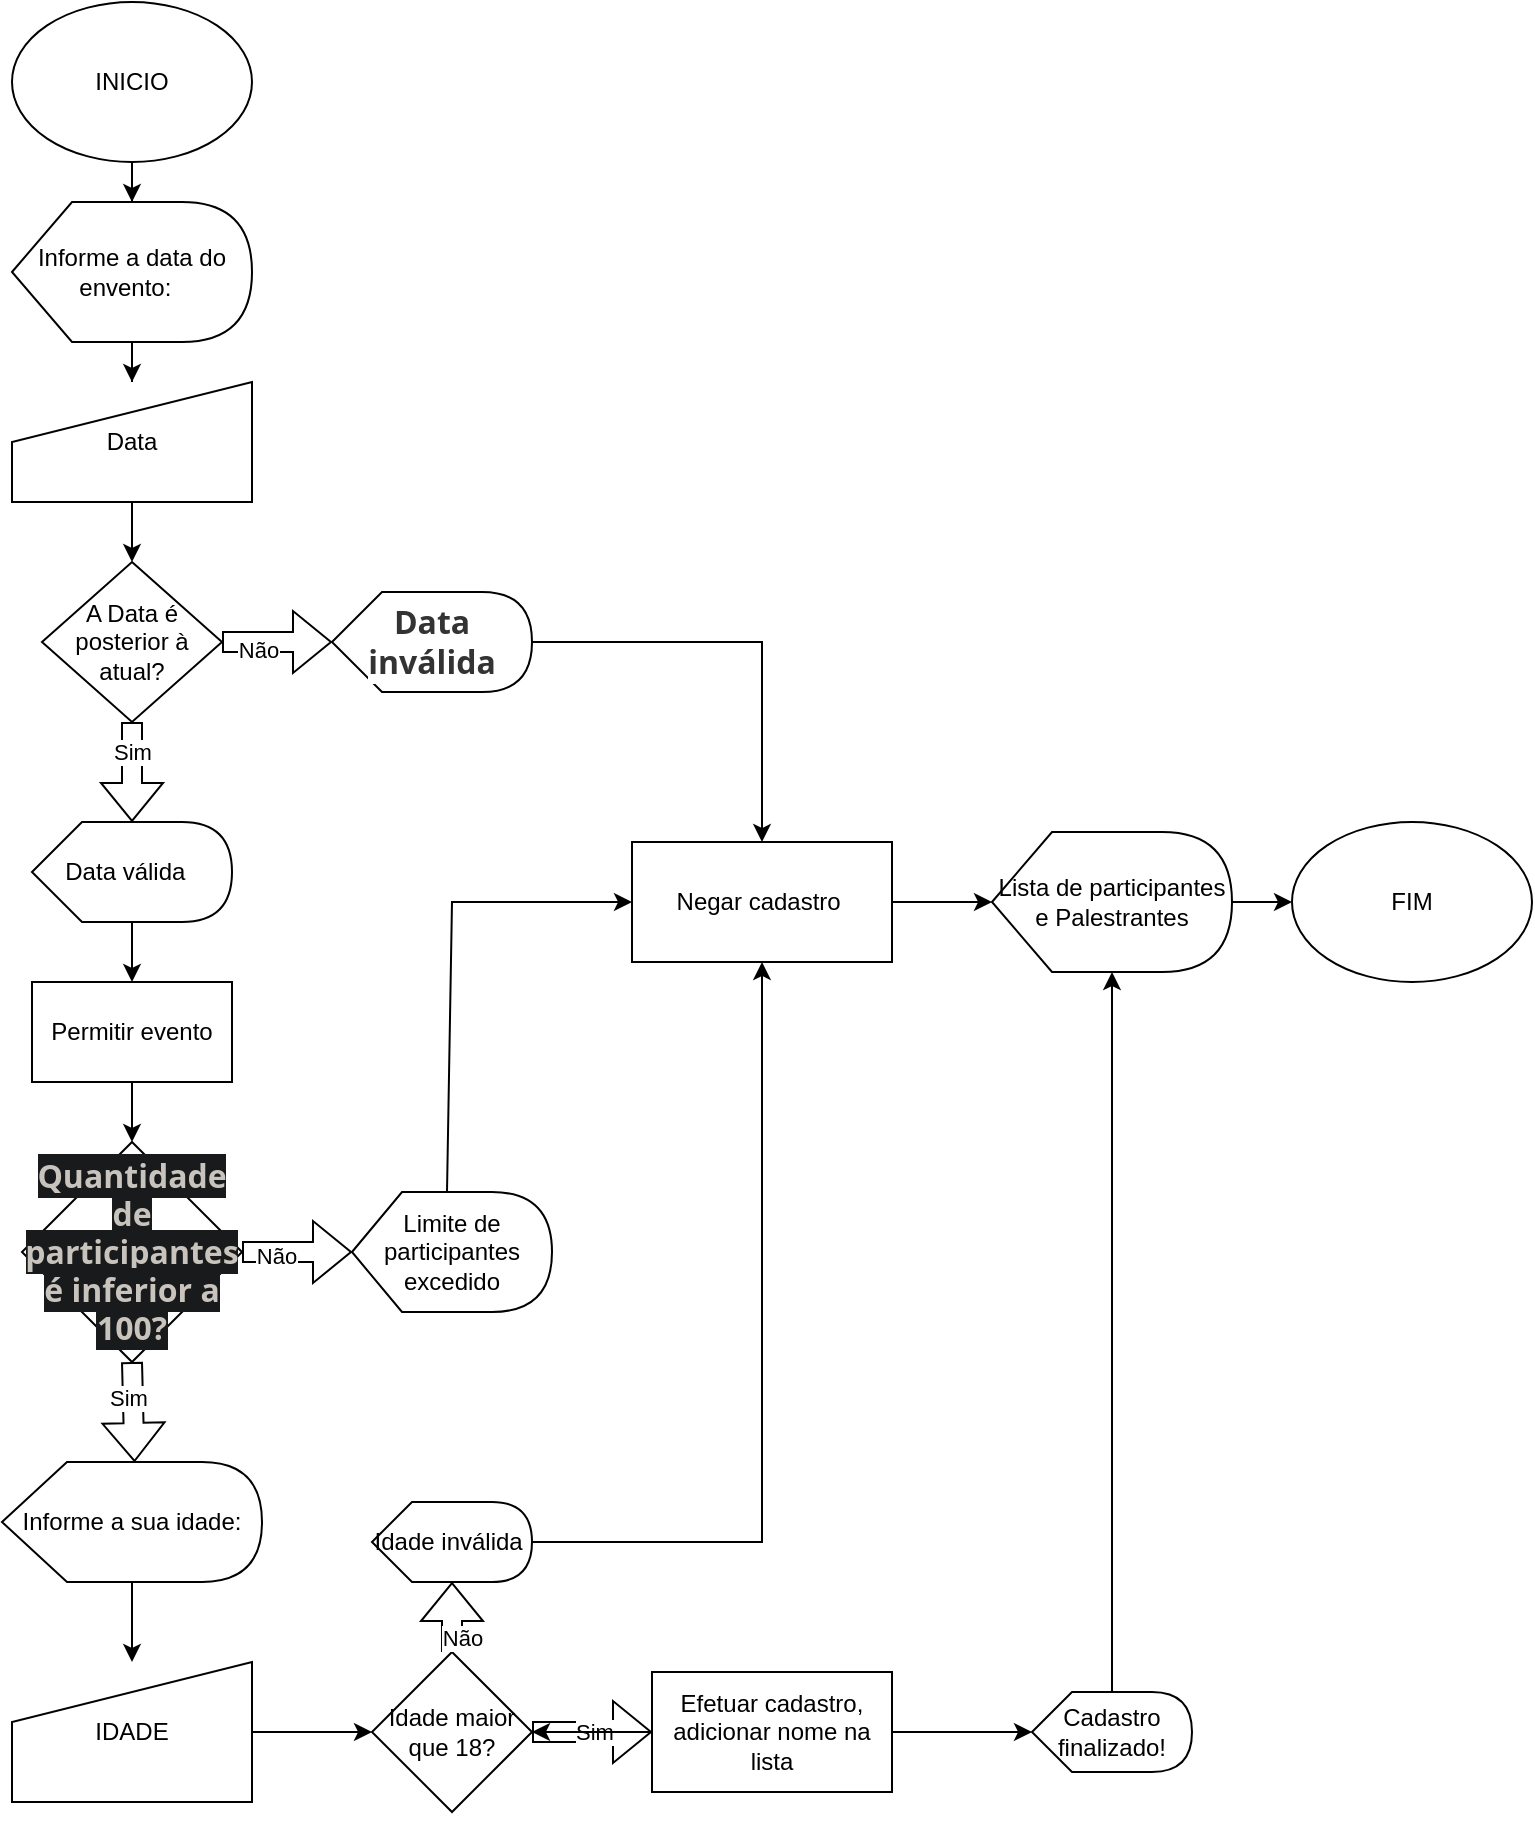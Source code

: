 <mxfile version="16.6.2" type="github">
  <diagram id="DXRlEidMT82Agx_vgwcB" name="Page-1">
    <mxGraphModel dx="963" dy="516" grid="1" gridSize="10" guides="1" tooltips="1" connect="1" arrows="1" fold="1" page="1" pageScale="1" pageWidth="850" pageHeight="1100" math="0" shadow="0">
      <root>
        <mxCell id="0" />
        <mxCell id="1" parent="0" />
        <mxCell id="OjJVH0gl61xDJa_e_lBE-6" value="" style="edgeStyle=orthogonalEdgeStyle;rounded=0;orthogonalLoop=1;jettySize=auto;html=1;" edge="1" parent="1" source="OjJVH0gl61xDJa_e_lBE-2" target="OjJVH0gl61xDJa_e_lBE-5">
          <mxGeometry relative="1" as="geometry" />
        </mxCell>
        <mxCell id="OjJVH0gl61xDJa_e_lBE-2" value="INICIO" style="ellipse;whiteSpace=wrap;html=1;" vertex="1" parent="1">
          <mxGeometry x="80" y="30" width="120" height="80" as="geometry" />
        </mxCell>
        <mxCell id="OjJVH0gl61xDJa_e_lBE-8" value="" style="edgeStyle=orthogonalEdgeStyle;rounded=0;orthogonalLoop=1;jettySize=auto;html=1;" edge="1" parent="1" source="OjJVH0gl61xDJa_e_lBE-5" target="OjJVH0gl61xDJa_e_lBE-7">
          <mxGeometry relative="1" as="geometry" />
        </mxCell>
        <mxCell id="OjJVH0gl61xDJa_e_lBE-5" value="Informe a data do envento:&amp;nbsp;&amp;nbsp;" style="shape=display;whiteSpace=wrap;html=1;" vertex="1" parent="1">
          <mxGeometry x="80" y="130" width="120" height="70" as="geometry" />
        </mxCell>
        <mxCell id="OjJVH0gl61xDJa_e_lBE-11" value="" style="edgeStyle=orthogonalEdgeStyle;rounded=0;orthogonalLoop=1;jettySize=auto;html=1;" edge="1" parent="1" source="OjJVH0gl61xDJa_e_lBE-7" target="OjJVH0gl61xDJa_e_lBE-10">
          <mxGeometry relative="1" as="geometry" />
        </mxCell>
        <mxCell id="OjJVH0gl61xDJa_e_lBE-7" value="Data" style="shape=manualInput;whiteSpace=wrap;html=1;" vertex="1" parent="1">
          <mxGeometry x="80" y="220" width="120" height="60" as="geometry" />
        </mxCell>
        <mxCell id="OjJVH0gl61xDJa_e_lBE-10" value="A Data é posterior à atual?" style="rhombus;whiteSpace=wrap;html=1;" vertex="1" parent="1">
          <mxGeometry x="95" y="310" width="90" height="80" as="geometry" />
        </mxCell>
        <mxCell id="OjJVH0gl61xDJa_e_lBE-23" value="" style="edgeStyle=orthogonalEdgeStyle;rounded=0;orthogonalLoop=1;jettySize=auto;html=1;exitX=1;exitY=0.5;exitDx=0;exitDy=0;entryX=0;entryY=0.5;entryDx=0;entryDy=0;entryPerimeter=0;" edge="1" parent="1" source="OjJVH0gl61xDJa_e_lBE-25" target="OjJVH0gl61xDJa_e_lBE-54">
          <mxGeometry relative="1" as="geometry">
            <mxPoint x="500" y="450" as="sourcePoint" />
            <mxPoint x="510" y="580" as="targetPoint" />
          </mxGeometry>
        </mxCell>
        <mxCell id="OjJVH0gl61xDJa_e_lBE-26" value="" style="edgeStyle=orthogonalEdgeStyle;rounded=0;orthogonalLoop=1;jettySize=auto;html=1;" edge="1" parent="1" source="OjJVH0gl61xDJa_e_lBE-12" target="OjJVH0gl61xDJa_e_lBE-25">
          <mxGeometry relative="1" as="geometry" />
        </mxCell>
        <mxCell id="OjJVH0gl61xDJa_e_lBE-12" value="&lt;strong style=&quot;box-sizing: border-box ; color: rgb(51 , 51 , 51) ; font-family: &amp;#34;open sans&amp;#34; , &amp;#34;clear sans&amp;#34; , &amp;#34;helvetica neue&amp;#34; , &amp;#34;helvetica&amp;#34; , &amp;#34;arial&amp;#34; , &amp;#34;segoe ui emoji&amp;#34; , sans-serif ; font-size: 16px ; background-color: rgb(255 , 255 , 255)&quot;&gt;&lt;span class=&quot;md-plain&quot; style=&quot;box-sizing: border-box&quot;&gt;Data inválida&lt;/span&gt;&lt;/strong&gt;" style="shape=display;whiteSpace=wrap;html=1;" vertex="1" parent="1">
          <mxGeometry x="240" y="325" width="100" height="50" as="geometry" />
        </mxCell>
        <mxCell id="OjJVH0gl61xDJa_e_lBE-28" value="" style="edgeStyle=orthogonalEdgeStyle;rounded=0;orthogonalLoop=1;jettySize=auto;html=1;" edge="1" parent="1" source="OjJVH0gl61xDJa_e_lBE-13" target="OjJVH0gl61xDJa_e_lBE-27">
          <mxGeometry relative="1" as="geometry" />
        </mxCell>
        <mxCell id="OjJVH0gl61xDJa_e_lBE-13" value="Data válida&amp;nbsp;&amp;nbsp;" style="shape=display;whiteSpace=wrap;html=1;" vertex="1" parent="1">
          <mxGeometry x="90" y="440" width="100" height="50" as="geometry" />
        </mxCell>
        <mxCell id="OjJVH0gl61xDJa_e_lBE-17" value="" style="shape=flexArrow;endArrow=classic;html=1;rounded=0;entryX=0;entryY=0.5;entryDx=0;entryDy=0;entryPerimeter=0;exitX=1;exitY=0.5;exitDx=0;exitDy=0;" edge="1" parent="1" source="OjJVH0gl61xDJa_e_lBE-10" target="OjJVH0gl61xDJa_e_lBE-12">
          <mxGeometry width="50" height="50" relative="1" as="geometry">
            <mxPoint x="250" y="590" as="sourcePoint" />
            <mxPoint x="300" y="540" as="targetPoint" />
            <Array as="points" />
          </mxGeometry>
        </mxCell>
        <mxCell id="OjJVH0gl61xDJa_e_lBE-18" value="Não" style="edgeLabel;html=1;align=center;verticalAlign=middle;resizable=0;points=[];" vertex="1" connectable="0" parent="OjJVH0gl61xDJa_e_lBE-17">
          <mxGeometry x="-0.366" y="-4" relative="1" as="geometry">
            <mxPoint as="offset" />
          </mxGeometry>
        </mxCell>
        <mxCell id="OjJVH0gl61xDJa_e_lBE-19" value="" style="shape=flexArrow;endArrow=classic;html=1;rounded=0;exitX=0.5;exitY=1;exitDx=0;exitDy=0;entryX=0;entryY=0;entryDx=50;entryDy=0;entryPerimeter=0;" edge="1" parent="1" source="OjJVH0gl61xDJa_e_lBE-10" target="OjJVH0gl61xDJa_e_lBE-13">
          <mxGeometry width="50" height="50" relative="1" as="geometry">
            <mxPoint x="250" y="590" as="sourcePoint" />
            <mxPoint x="300" y="540" as="targetPoint" />
          </mxGeometry>
        </mxCell>
        <mxCell id="OjJVH0gl61xDJa_e_lBE-20" value="Sim" style="edgeLabel;html=1;align=center;verticalAlign=middle;resizable=0;points=[];" vertex="1" connectable="0" parent="OjJVH0gl61xDJa_e_lBE-19">
          <mxGeometry x="-0.411" relative="1" as="geometry">
            <mxPoint as="offset" />
          </mxGeometry>
        </mxCell>
        <mxCell id="OjJVH0gl61xDJa_e_lBE-21" value="FIM" style="ellipse;whiteSpace=wrap;html=1;" vertex="1" parent="1">
          <mxGeometry x="720" y="440" width="120" height="80" as="geometry" />
        </mxCell>
        <mxCell id="OjJVH0gl61xDJa_e_lBE-25" value="Negar cadastro&amp;nbsp;" style="rounded=0;whiteSpace=wrap;html=1;" vertex="1" parent="1">
          <mxGeometry x="390" y="450" width="130" height="60" as="geometry" />
        </mxCell>
        <mxCell id="OjJVH0gl61xDJa_e_lBE-37" value="" style="edgeStyle=orthogonalEdgeStyle;rounded=0;orthogonalLoop=1;jettySize=auto;html=1;" edge="1" parent="1" source="OjJVH0gl61xDJa_e_lBE-27" target="OjJVH0gl61xDJa_e_lBE-36">
          <mxGeometry relative="1" as="geometry" />
        </mxCell>
        <mxCell id="OjJVH0gl61xDJa_e_lBE-27" value="Permitir evento" style="rounded=0;whiteSpace=wrap;html=1;" vertex="1" parent="1">
          <mxGeometry x="90" y="520" width="100" height="50" as="geometry" />
        </mxCell>
        <mxCell id="OjJVH0gl61xDJa_e_lBE-32" value="" style="edgeStyle=orthogonalEdgeStyle;rounded=0;orthogonalLoop=1;jettySize=auto;html=1;" edge="1" parent="1" source="OjJVH0gl61xDJa_e_lBE-29" target="OjJVH0gl61xDJa_e_lBE-31">
          <mxGeometry relative="1" as="geometry" />
        </mxCell>
        <mxCell id="OjJVH0gl61xDJa_e_lBE-29" value="Informe a sua idade:" style="shape=display;whiteSpace=wrap;html=1;" vertex="1" parent="1">
          <mxGeometry x="75" y="760" width="130" height="60" as="geometry" />
        </mxCell>
        <mxCell id="OjJVH0gl61xDJa_e_lBE-46" value="" style="edgeStyle=orthogonalEdgeStyle;rounded=0;orthogonalLoop=1;jettySize=auto;html=1;" edge="1" parent="1" source="OjJVH0gl61xDJa_e_lBE-31" target="OjJVH0gl61xDJa_e_lBE-45">
          <mxGeometry relative="1" as="geometry" />
        </mxCell>
        <mxCell id="OjJVH0gl61xDJa_e_lBE-31" value="IDADE" style="shape=manualInput;whiteSpace=wrap;html=1;" vertex="1" parent="1">
          <mxGeometry x="80" y="860" width="120" height="70" as="geometry" />
        </mxCell>
        <mxCell id="OjJVH0gl61xDJa_e_lBE-36" value="&lt;div&gt;&lt;font color=&quot;#c8c3bc&quot; face=&quot;Open Sans, Clear Sans, Helvetica Neue, Helvetica, Arial, Segoe UI Emoji, sans-serif&quot;&gt;&lt;span style=&quot;font-size: 16px ; background-color: rgb(24 , 26 , 27)&quot;&gt;&lt;b&gt;Quantidade de participantes é inferior a 100?&lt;/b&gt;&lt;/span&gt;&lt;/font&gt;&lt;/div&gt;" style="rhombus;whiteSpace=wrap;html=1;" vertex="1" parent="1">
          <mxGeometry x="85" y="600" width="110" height="110" as="geometry" />
        </mxCell>
        <mxCell id="OjJVH0gl61xDJa_e_lBE-38" value="" style="shape=flexArrow;endArrow=classic;html=1;rounded=0;exitX=0.5;exitY=1;exitDx=0;exitDy=0;entryX=0;entryY=0;entryDx=66.25;entryDy=0;entryPerimeter=0;" edge="1" parent="1" source="OjJVH0gl61xDJa_e_lBE-36" target="OjJVH0gl61xDJa_e_lBE-29">
          <mxGeometry width="50" height="50" relative="1" as="geometry">
            <mxPoint x="390" y="710" as="sourcePoint" />
            <mxPoint x="440" y="660" as="targetPoint" />
          </mxGeometry>
        </mxCell>
        <mxCell id="OjJVH0gl61xDJa_e_lBE-39" value="Sim" style="edgeLabel;html=1;align=center;verticalAlign=middle;resizable=0;points=[];" vertex="1" connectable="0" parent="OjJVH0gl61xDJa_e_lBE-38">
          <mxGeometry x="-0.306" y="-3" relative="1" as="geometry">
            <mxPoint as="offset" />
          </mxGeometry>
        </mxCell>
        <mxCell id="OjJVH0gl61xDJa_e_lBE-40" value="" style="shape=flexArrow;endArrow=classic;html=1;rounded=0;exitX=1;exitY=0.5;exitDx=0;exitDy=0;entryX=0;entryY=0.5;entryDx=0;entryDy=0;entryPerimeter=0;" edge="1" parent="1" source="OjJVH0gl61xDJa_e_lBE-36" target="OjJVH0gl61xDJa_e_lBE-42">
          <mxGeometry width="50" height="50" relative="1" as="geometry">
            <mxPoint x="390" y="580" as="sourcePoint" />
            <mxPoint x="240" y="655" as="targetPoint" />
          </mxGeometry>
        </mxCell>
        <mxCell id="OjJVH0gl61xDJa_e_lBE-41" value="Não" style="edgeLabel;html=1;align=center;verticalAlign=middle;resizable=0;points=[];" vertex="1" connectable="0" parent="OjJVH0gl61xDJa_e_lBE-40">
          <mxGeometry x="-0.404" y="-2" relative="1" as="geometry">
            <mxPoint as="offset" />
          </mxGeometry>
        </mxCell>
        <mxCell id="OjJVH0gl61xDJa_e_lBE-42" value="Limite de participantes excedido" style="shape=display;whiteSpace=wrap;html=1;" vertex="1" parent="1">
          <mxGeometry x="250" y="625" width="100" height="60" as="geometry" />
        </mxCell>
        <mxCell id="OjJVH0gl61xDJa_e_lBE-43" value="" style="endArrow=classic;html=1;rounded=0;exitX=0;exitY=0;exitDx=47.5;exitDy=0;exitPerimeter=0;entryX=0;entryY=0.5;entryDx=0;entryDy=0;" edge="1" parent="1" source="OjJVH0gl61xDJa_e_lBE-42" target="OjJVH0gl61xDJa_e_lBE-25">
          <mxGeometry width="50" height="50" relative="1" as="geometry">
            <mxPoint x="390" y="560" as="sourcePoint" />
            <mxPoint x="440" y="510" as="targetPoint" />
            <Array as="points">
              <mxPoint x="300" y="480" />
            </Array>
          </mxGeometry>
        </mxCell>
        <mxCell id="OjJVH0gl61xDJa_e_lBE-44" style="edgeStyle=orthogonalEdgeStyle;rounded=0;orthogonalLoop=1;jettySize=auto;html=1;exitX=0.5;exitY=1;exitDx=0;exitDy=0;" edge="1" parent="1" source="OjJVH0gl61xDJa_e_lBE-31" target="OjJVH0gl61xDJa_e_lBE-31">
          <mxGeometry relative="1" as="geometry" />
        </mxCell>
        <mxCell id="OjJVH0gl61xDJa_e_lBE-45" value="Idade maior que 18?" style="rhombus;whiteSpace=wrap;html=1;" vertex="1" parent="1">
          <mxGeometry x="260" y="855" width="80" height="80" as="geometry" />
        </mxCell>
        <mxCell id="OjJVH0gl61xDJa_e_lBE-47" value="" style="shape=flexArrow;endArrow=classic;html=1;rounded=0;exitX=1;exitY=0.5;exitDx=0;exitDy=0;" edge="1" parent="1" source="OjJVH0gl61xDJa_e_lBE-45">
          <mxGeometry width="50" height="50" relative="1" as="geometry">
            <mxPoint x="460" y="770" as="sourcePoint" />
            <mxPoint x="400" y="895" as="targetPoint" />
          </mxGeometry>
        </mxCell>
        <mxCell id="OjJVH0gl61xDJa_e_lBE-51" value="Sim" style="edgeLabel;html=1;align=center;verticalAlign=middle;resizable=0;points=[];" vertex="1" connectable="0" parent="OjJVH0gl61xDJa_e_lBE-47">
          <mxGeometry x="0.511" y="-10" relative="1" as="geometry">
            <mxPoint x="-15" y="-10" as="offset" />
          </mxGeometry>
        </mxCell>
        <mxCell id="OjJVH0gl61xDJa_e_lBE-48" value="" style="shape=flexArrow;endArrow=classic;html=1;rounded=0;exitX=0.5;exitY=0;exitDx=0;exitDy=0;" edge="1" parent="1" source="OjJVH0gl61xDJa_e_lBE-45">
          <mxGeometry width="50" height="50" relative="1" as="geometry">
            <mxPoint x="460" y="770" as="sourcePoint" />
            <mxPoint x="300" y="820" as="targetPoint" />
          </mxGeometry>
        </mxCell>
        <mxCell id="OjJVH0gl61xDJa_e_lBE-53" value="Não" style="edgeLabel;html=1;align=center;verticalAlign=middle;resizable=0;points=[];" vertex="1" connectable="0" parent="OjJVH0gl61xDJa_e_lBE-48">
          <mxGeometry x="-0.582" y="-5" relative="1" as="geometry">
            <mxPoint as="offset" />
          </mxGeometry>
        </mxCell>
        <mxCell id="OjJVH0gl61xDJa_e_lBE-50" value="" style="edgeStyle=orthogonalEdgeStyle;rounded=0;orthogonalLoop=1;jettySize=auto;html=1;" edge="1" parent="1" source="OjJVH0gl61xDJa_e_lBE-49" target="OjJVH0gl61xDJa_e_lBE-45">
          <mxGeometry relative="1" as="geometry" />
        </mxCell>
        <mxCell id="OjJVH0gl61xDJa_e_lBE-57" value="" style="edgeStyle=orthogonalEdgeStyle;rounded=0;orthogonalLoop=1;jettySize=auto;html=1;" edge="1" parent="1" source="OjJVH0gl61xDJa_e_lBE-49" target="OjJVH0gl61xDJa_e_lBE-56">
          <mxGeometry relative="1" as="geometry" />
        </mxCell>
        <mxCell id="OjJVH0gl61xDJa_e_lBE-49" value="Efetuar cadastro, adicionar nome na lista" style="rounded=0;whiteSpace=wrap;html=1;" vertex="1" parent="1">
          <mxGeometry x="400" y="865" width="120" height="60" as="geometry" />
        </mxCell>
        <mxCell id="OjJVH0gl61xDJa_e_lBE-55" value="" style="edgeStyle=orthogonalEdgeStyle;rounded=0;orthogonalLoop=1;jettySize=auto;html=1;" edge="1" parent="1" source="OjJVH0gl61xDJa_e_lBE-54" target="OjJVH0gl61xDJa_e_lBE-21">
          <mxGeometry relative="1" as="geometry" />
        </mxCell>
        <mxCell id="OjJVH0gl61xDJa_e_lBE-54" value="Lista de participantes e Palestrantes&lt;br&gt;" style="shape=display;whiteSpace=wrap;html=1;" vertex="1" parent="1">
          <mxGeometry x="570" y="445" width="120" height="70" as="geometry" />
        </mxCell>
        <mxCell id="OjJVH0gl61xDJa_e_lBE-59" value="" style="edgeStyle=orthogonalEdgeStyle;rounded=0;orthogonalLoop=1;jettySize=auto;html=1;" edge="1" parent="1" source="OjJVH0gl61xDJa_e_lBE-56" target="OjJVH0gl61xDJa_e_lBE-54">
          <mxGeometry relative="1" as="geometry">
            <mxPoint x="640" y="520" as="targetPoint" />
          </mxGeometry>
        </mxCell>
        <mxCell id="OjJVH0gl61xDJa_e_lBE-56" value="Cadastro finalizado!" style="shape=display;whiteSpace=wrap;html=1;" vertex="1" parent="1">
          <mxGeometry x="590" y="875" width="80" height="40" as="geometry" />
        </mxCell>
        <mxCell id="OjJVH0gl61xDJa_e_lBE-62" value="" style="edgeStyle=orthogonalEdgeStyle;rounded=0;orthogonalLoop=1;jettySize=auto;html=1;entryX=0.5;entryY=1;entryDx=0;entryDy=0;" edge="1" parent="1" source="OjJVH0gl61xDJa_e_lBE-60" target="OjJVH0gl61xDJa_e_lBE-25">
          <mxGeometry relative="1" as="geometry">
            <mxPoint x="460" y="800" as="targetPoint" />
          </mxGeometry>
        </mxCell>
        <mxCell id="OjJVH0gl61xDJa_e_lBE-60" value="Idade inválida&amp;nbsp;" style="shape=display;whiteSpace=wrap;html=1;" vertex="1" parent="1">
          <mxGeometry x="260" y="780" width="80" height="40" as="geometry" />
        </mxCell>
      </root>
    </mxGraphModel>
  </diagram>
</mxfile>
